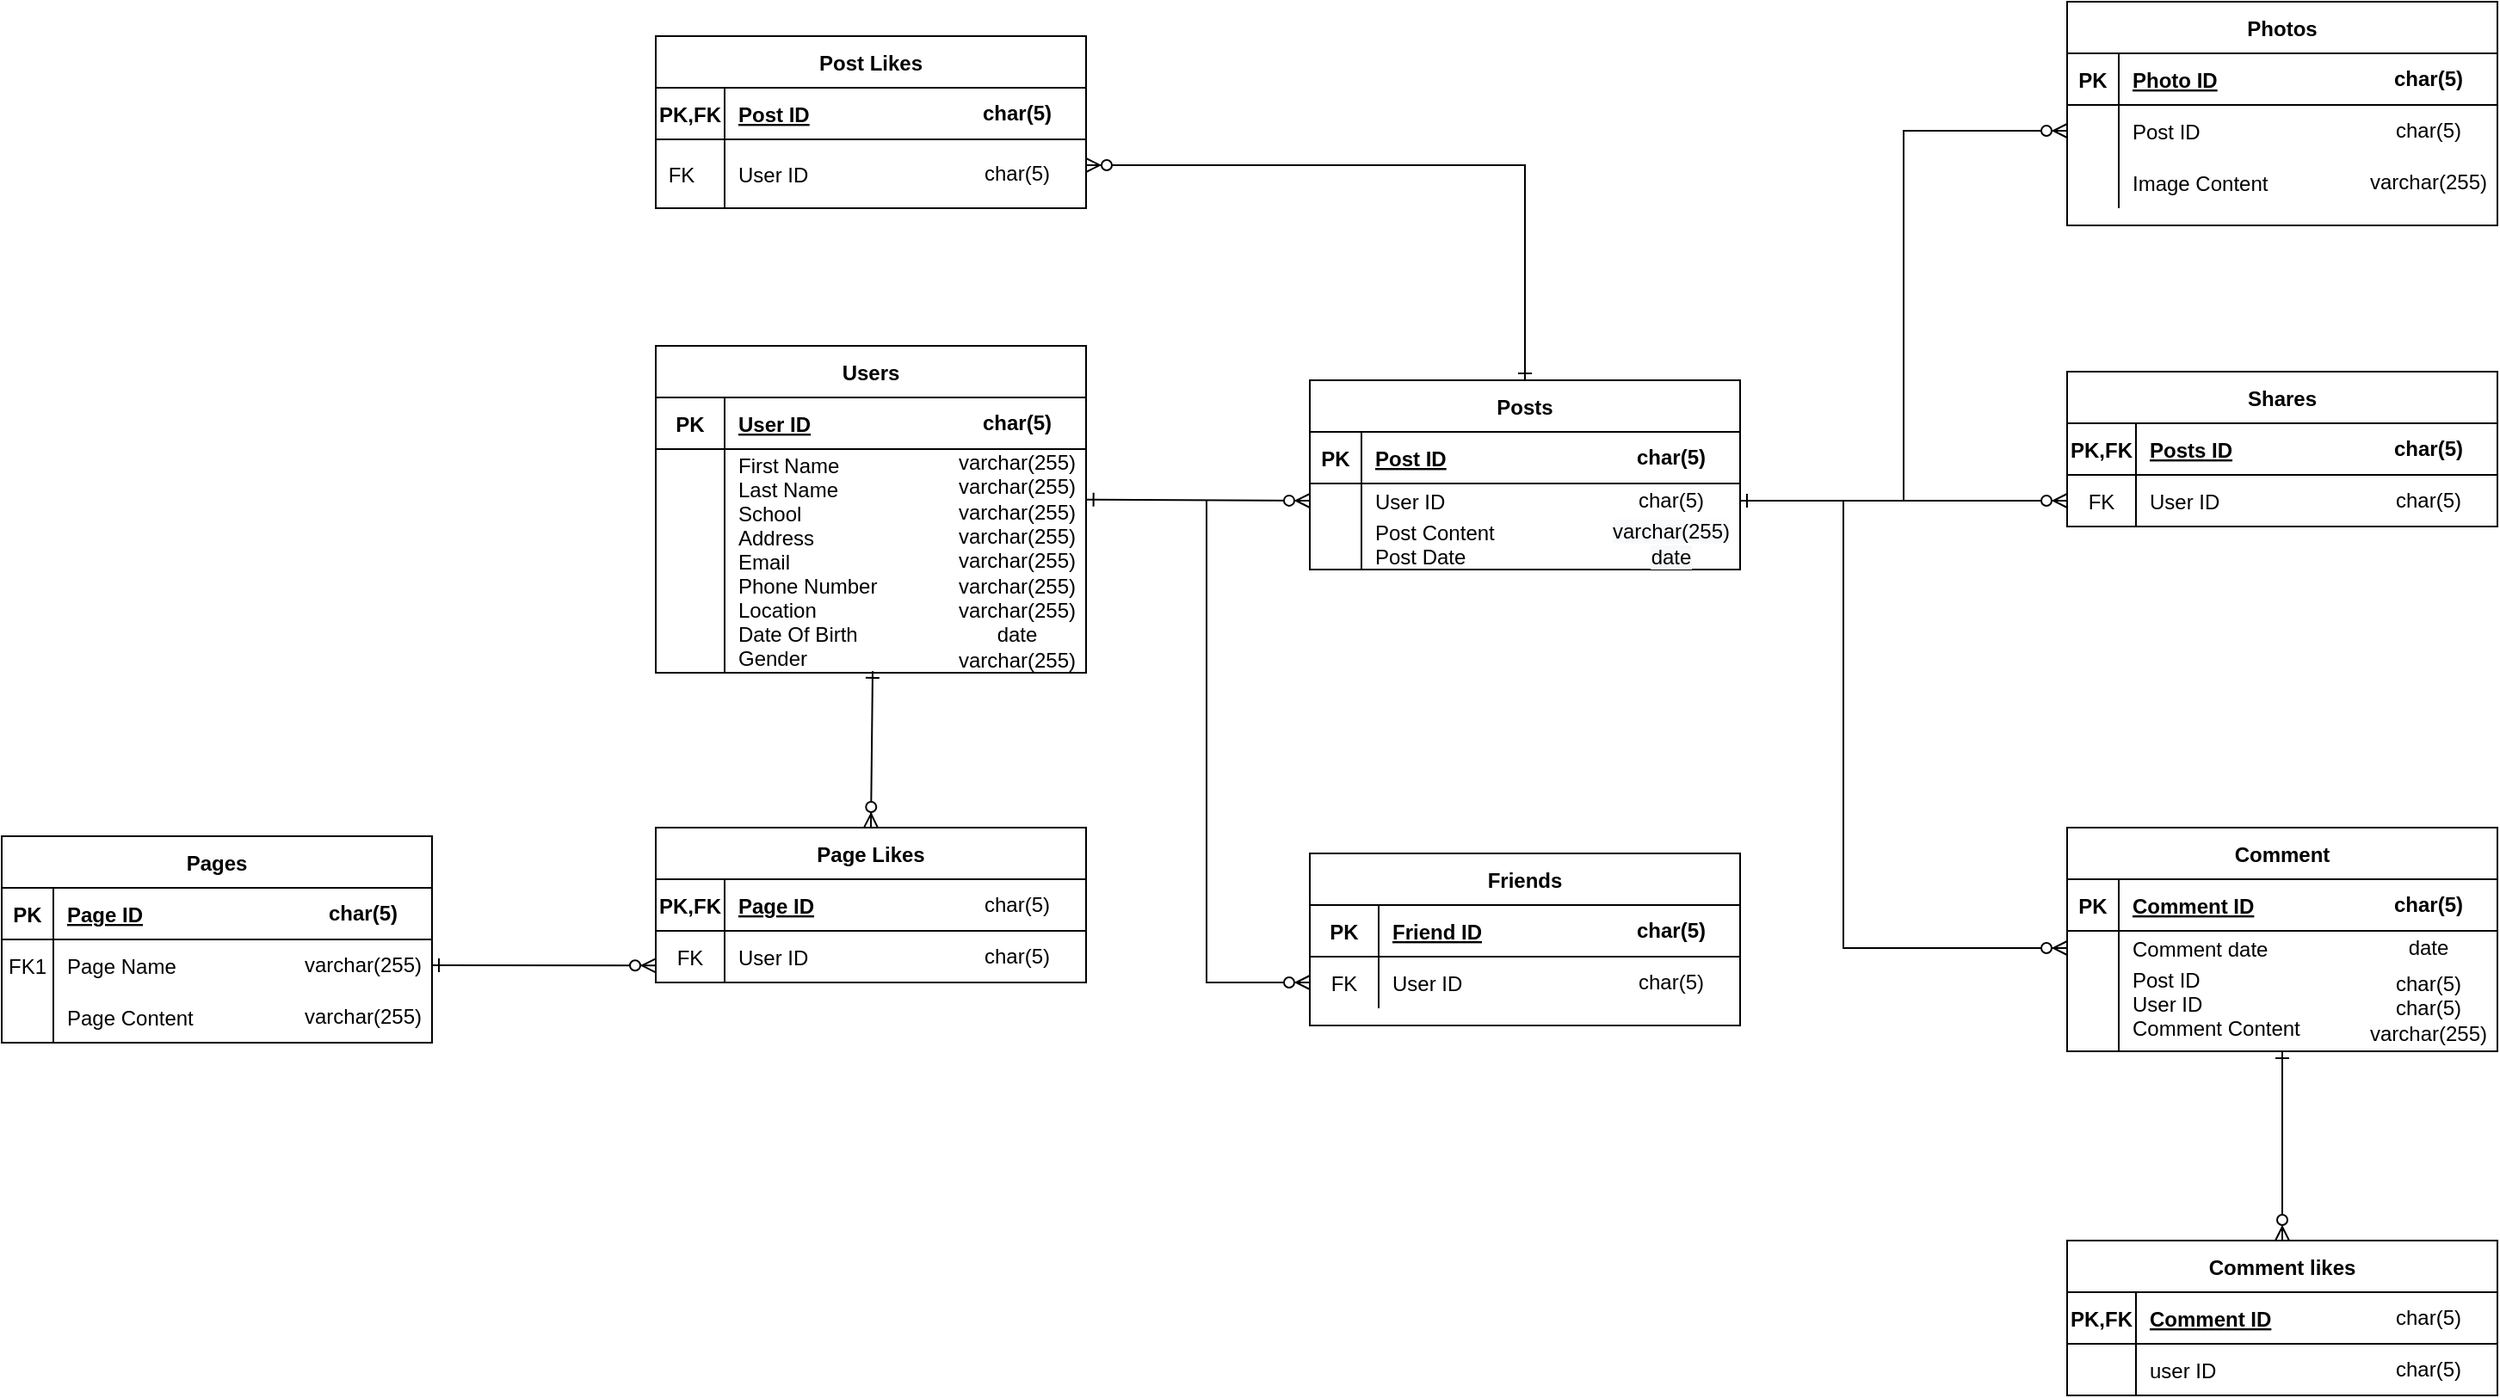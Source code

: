 <mxfile version="14.6.10" type="device"><diagram id="R2lEEEUBdFMjLlhIrx00" name="Page-1"><mxGraphModel dx="865" dy="443" grid="1" gridSize="10" guides="1" tooltips="1" connect="1" arrows="1" fold="1" page="1" pageScale="1" pageWidth="2339" pageHeight="3300" math="0" shadow="0" extFonts="Permanent Marker^https://fonts.googleapis.com/css?family=Permanent+Marker"><root><mxCell id="0"/><mxCell id="1" parent="0"/><mxCell id="C-vyLk0tnHw3VtMMgP7b-2" value="Posts" style="shape=table;startSize=30;container=1;collapsible=1;childLayout=tableLayout;fixedRows=1;rowLines=0;fontStyle=1;align=center;resizeLast=1;" parent="1" vertex="1"><mxGeometry x="850" y="510" width="250" height="110" as="geometry"/></mxCell><mxCell id="C-vyLk0tnHw3VtMMgP7b-3" value="" style="shape=partialRectangle;collapsible=0;dropTarget=0;pointerEvents=0;fillColor=none;points=[[0,0.5],[1,0.5]];portConstraint=eastwest;top=0;left=0;right=0;bottom=1;" parent="C-vyLk0tnHw3VtMMgP7b-2" vertex="1"><mxGeometry y="30" width="250" height="30" as="geometry"/></mxCell><mxCell id="C-vyLk0tnHw3VtMMgP7b-4" value="PK" style="shape=partialRectangle;overflow=hidden;connectable=0;fillColor=none;top=0;left=0;bottom=0;right=0;fontStyle=1;" parent="C-vyLk0tnHw3VtMMgP7b-3" vertex="1"><mxGeometry width="30" height="30" as="geometry"/></mxCell><mxCell id="C-vyLk0tnHw3VtMMgP7b-5" value="Post ID" style="shape=partialRectangle;overflow=hidden;connectable=0;fillColor=none;top=0;left=0;bottom=0;right=0;align=left;spacingLeft=6;fontStyle=5;" parent="C-vyLk0tnHw3VtMMgP7b-3" vertex="1"><mxGeometry x="30" width="220" height="30" as="geometry"/></mxCell><mxCell id="C-vyLk0tnHw3VtMMgP7b-6" value="" style="shape=partialRectangle;collapsible=0;dropTarget=0;pointerEvents=0;fillColor=none;points=[[0,0.5],[1,0.5]];portConstraint=eastwest;top=0;left=0;right=0;bottom=0;" parent="C-vyLk0tnHw3VtMMgP7b-2" vertex="1"><mxGeometry y="60" width="250" height="20" as="geometry"/></mxCell><mxCell id="C-vyLk0tnHw3VtMMgP7b-7" value="" style="shape=partialRectangle;overflow=hidden;connectable=0;fillColor=none;top=0;left=0;bottom=0;right=0;" parent="C-vyLk0tnHw3VtMMgP7b-6" vertex="1"><mxGeometry width="30" height="20" as="geometry"/></mxCell><mxCell id="C-vyLk0tnHw3VtMMgP7b-8" value="User ID" style="shape=partialRectangle;overflow=hidden;connectable=0;fillColor=none;top=0;left=0;bottom=0;right=0;align=left;spacingLeft=6;" parent="C-vyLk0tnHw3VtMMgP7b-6" vertex="1"><mxGeometry x="30" width="220" height="20" as="geometry"/></mxCell><mxCell id="C-vyLk0tnHw3VtMMgP7b-9" value="" style="shape=partialRectangle;collapsible=0;dropTarget=0;pointerEvents=0;fillColor=none;points=[[0,0.5],[1,0.5]];portConstraint=eastwest;top=0;left=0;right=0;bottom=0;" parent="C-vyLk0tnHw3VtMMgP7b-2" vertex="1"><mxGeometry y="80" width="250" height="30" as="geometry"/></mxCell><mxCell id="C-vyLk0tnHw3VtMMgP7b-10" value="" style="shape=partialRectangle;overflow=hidden;connectable=0;fillColor=none;top=0;left=0;bottom=0;right=0;" parent="C-vyLk0tnHw3VtMMgP7b-9" vertex="1"><mxGeometry width="30" height="30" as="geometry"/></mxCell><mxCell id="C-vyLk0tnHw3VtMMgP7b-11" value="Post Content&#10;Post Date" style="shape=partialRectangle;overflow=hidden;connectable=0;fillColor=none;top=0;left=0;bottom=0;right=0;align=left;spacingLeft=6;" parent="C-vyLk0tnHw3VtMMgP7b-9" vertex="1"><mxGeometry x="30" width="220" height="30" as="geometry"/></mxCell><mxCell id="C-vyLk0tnHw3VtMMgP7b-13" value="Friends" style="shape=table;startSize=30;container=1;collapsible=1;childLayout=tableLayout;fixedRows=1;rowLines=0;fontStyle=1;align=center;resizeLast=1;" parent="1" vertex="1"><mxGeometry x="850" y="785" width="250" height="100" as="geometry"/></mxCell><mxCell id="C-vyLk0tnHw3VtMMgP7b-14" value="" style="shape=partialRectangle;collapsible=0;dropTarget=0;pointerEvents=0;fillColor=none;points=[[0,0.5],[1,0.5]];portConstraint=eastwest;top=0;left=0;right=0;bottom=1;" parent="C-vyLk0tnHw3VtMMgP7b-13" vertex="1"><mxGeometry y="30" width="250" height="30" as="geometry"/></mxCell><mxCell id="C-vyLk0tnHw3VtMMgP7b-15" value="PK" style="shape=partialRectangle;overflow=hidden;connectable=0;fillColor=none;top=0;left=0;bottom=0;right=0;fontStyle=1;" parent="C-vyLk0tnHw3VtMMgP7b-14" vertex="1"><mxGeometry width="40" height="30" as="geometry"/></mxCell><mxCell id="C-vyLk0tnHw3VtMMgP7b-16" value="Friend ID" style="shape=partialRectangle;overflow=hidden;connectable=0;fillColor=none;top=0;left=0;bottom=0;right=0;align=left;spacingLeft=6;fontStyle=5;" parent="C-vyLk0tnHw3VtMMgP7b-14" vertex="1"><mxGeometry x="40" width="210" height="30" as="geometry"/></mxCell><mxCell id="C-vyLk0tnHw3VtMMgP7b-17" value="" style="shape=partialRectangle;collapsible=0;dropTarget=0;pointerEvents=0;fillColor=none;points=[[0,0.5],[1,0.5]];portConstraint=eastwest;top=0;left=0;right=0;bottom=0;" parent="C-vyLk0tnHw3VtMMgP7b-13" vertex="1"><mxGeometry y="60" width="250" height="30" as="geometry"/></mxCell><mxCell id="C-vyLk0tnHw3VtMMgP7b-18" value="FK" style="shape=partialRectangle;overflow=hidden;connectable=0;fillColor=none;top=0;left=0;bottom=0;right=0;" parent="C-vyLk0tnHw3VtMMgP7b-17" vertex="1"><mxGeometry width="40" height="30" as="geometry"/></mxCell><mxCell id="C-vyLk0tnHw3VtMMgP7b-19" value="User ID" style="shape=partialRectangle;overflow=hidden;connectable=0;fillColor=none;top=0;left=0;bottom=0;right=0;align=left;spacingLeft=6;" parent="C-vyLk0tnHw3VtMMgP7b-17" vertex="1"><mxGeometry x="40" width="210" height="30" as="geometry"/></mxCell><mxCell id="C-vyLk0tnHw3VtMMgP7b-23" value="Users" style="shape=table;startSize=30;container=1;collapsible=1;childLayout=tableLayout;fixedRows=1;rowLines=0;fontStyle=1;align=center;resizeLast=1;" parent="1" vertex="1"><mxGeometry x="470" y="490" width="250" height="190" as="geometry"/></mxCell><mxCell id="C-vyLk0tnHw3VtMMgP7b-24" value="" style="shape=partialRectangle;collapsible=0;dropTarget=0;pointerEvents=0;fillColor=none;points=[[0,0.5],[1,0.5]];portConstraint=eastwest;top=0;left=0;right=0;bottom=1;" parent="C-vyLk0tnHw3VtMMgP7b-23" vertex="1"><mxGeometry y="30" width="250" height="30" as="geometry"/></mxCell><mxCell id="C-vyLk0tnHw3VtMMgP7b-25" value="PK" style="shape=partialRectangle;overflow=hidden;connectable=0;fillColor=none;top=0;left=0;bottom=0;right=0;fontStyle=1;" parent="C-vyLk0tnHw3VtMMgP7b-24" vertex="1"><mxGeometry width="40" height="30" as="geometry"/></mxCell><mxCell id="C-vyLk0tnHw3VtMMgP7b-26" value="User ID" style="shape=partialRectangle;overflow=hidden;connectable=0;fillColor=none;top=0;left=0;bottom=0;right=0;align=left;spacingLeft=6;fontStyle=5;" parent="C-vyLk0tnHw3VtMMgP7b-24" vertex="1"><mxGeometry x="40" width="210" height="30" as="geometry"/></mxCell><mxCell id="C-vyLk0tnHw3VtMMgP7b-27" value="" style="shape=partialRectangle;collapsible=0;dropTarget=0;pointerEvents=0;fillColor=none;points=[[0,0.5],[1,0.5]];portConstraint=eastwest;top=0;left=0;right=0;bottom=0;" parent="C-vyLk0tnHw3VtMMgP7b-23" vertex="1"><mxGeometry y="60" width="250" height="130" as="geometry"/></mxCell><mxCell id="C-vyLk0tnHw3VtMMgP7b-28" value="" style="shape=partialRectangle;overflow=hidden;connectable=0;fillColor=none;top=0;left=0;bottom=0;right=0;" parent="C-vyLk0tnHw3VtMMgP7b-27" vertex="1"><mxGeometry width="40" height="130" as="geometry"/></mxCell><mxCell id="C-vyLk0tnHw3VtMMgP7b-29" value="First Name&#10;Last Name&#10;School&#10;Address&#10;Email&#10;Phone Number&#10;Location&#10;Date Of Birth&#10;Gender" style="shape=partialRectangle;overflow=hidden;connectable=0;fillColor=none;top=0;left=0;bottom=0;right=0;align=left;spacingLeft=6;" parent="C-vyLk0tnHw3VtMMgP7b-27" vertex="1"><mxGeometry x="40" width="210" height="130" as="geometry"/></mxCell><mxCell id="Vs4hmaq8yFeyLBpZwKo--1" value="Page Likes" style="shape=table;startSize=30;container=1;collapsible=1;childLayout=tableLayout;fixedRows=1;rowLines=0;fontStyle=1;align=center;resizeLast=1;" parent="1" vertex="1"><mxGeometry x="470" y="770" width="250" height="90" as="geometry"/></mxCell><mxCell id="Vs4hmaq8yFeyLBpZwKo--2" value="" style="shape=partialRectangle;collapsible=0;dropTarget=0;pointerEvents=0;fillColor=none;points=[[0,0.5],[1,0.5]];portConstraint=eastwest;top=0;left=0;right=0;bottom=1;" parent="Vs4hmaq8yFeyLBpZwKo--1" vertex="1"><mxGeometry y="30" width="250" height="30" as="geometry"/></mxCell><mxCell id="Vs4hmaq8yFeyLBpZwKo--3" value="PK,FK" style="shape=partialRectangle;overflow=hidden;connectable=0;fillColor=none;top=0;left=0;bottom=0;right=0;fontStyle=1;" parent="Vs4hmaq8yFeyLBpZwKo--2" vertex="1"><mxGeometry width="40" height="30" as="geometry"/></mxCell><mxCell id="Vs4hmaq8yFeyLBpZwKo--4" value="Page ID" style="shape=partialRectangle;overflow=hidden;connectable=0;fillColor=none;top=0;left=0;bottom=0;right=0;align=left;spacingLeft=6;fontStyle=5;" parent="Vs4hmaq8yFeyLBpZwKo--2" vertex="1"><mxGeometry x="40" width="210" height="30" as="geometry"/></mxCell><mxCell id="Vs4hmaq8yFeyLBpZwKo--5" value="" style="shape=partialRectangle;collapsible=0;dropTarget=0;pointerEvents=0;fillColor=none;points=[[0,0.5],[1,0.5]];portConstraint=eastwest;top=0;left=0;right=0;bottom=0;" parent="Vs4hmaq8yFeyLBpZwKo--1" vertex="1"><mxGeometry y="60" width="250" height="30" as="geometry"/></mxCell><mxCell id="Vs4hmaq8yFeyLBpZwKo--6" value="FK" style="shape=partialRectangle;overflow=hidden;connectable=0;fillColor=none;top=0;left=0;bottom=0;right=0;" parent="Vs4hmaq8yFeyLBpZwKo--5" vertex="1"><mxGeometry width="40" height="30" as="geometry"/></mxCell><mxCell id="Vs4hmaq8yFeyLBpZwKo--7" value="User ID" style="shape=partialRectangle;overflow=hidden;connectable=0;fillColor=none;top=0;left=0;bottom=0;right=0;align=left;spacingLeft=6;" parent="Vs4hmaq8yFeyLBpZwKo--5" vertex="1"><mxGeometry x="40" width="210" height="30" as="geometry"/></mxCell><mxCell id="Vs4hmaq8yFeyLBpZwKo--11" value="Pages" style="shape=table;startSize=30;container=1;collapsible=1;childLayout=tableLayout;fixedRows=1;rowLines=0;fontStyle=1;align=center;resizeLast=1;" parent="1" vertex="1"><mxGeometry x="90" y="775" width="250" height="120" as="geometry"/></mxCell><mxCell id="Vs4hmaq8yFeyLBpZwKo--12" value="" style="shape=partialRectangle;collapsible=0;dropTarget=0;pointerEvents=0;fillColor=none;points=[[0,0.5],[1,0.5]];portConstraint=eastwest;top=0;left=0;right=0;bottom=1;" parent="Vs4hmaq8yFeyLBpZwKo--11" vertex="1"><mxGeometry y="30" width="250" height="30" as="geometry"/></mxCell><mxCell id="Vs4hmaq8yFeyLBpZwKo--13" value="PK" style="shape=partialRectangle;overflow=hidden;connectable=0;fillColor=none;top=0;left=0;bottom=0;right=0;fontStyle=1;" parent="Vs4hmaq8yFeyLBpZwKo--12" vertex="1"><mxGeometry width="30" height="30" as="geometry"/></mxCell><mxCell id="Vs4hmaq8yFeyLBpZwKo--14" value="Page ID" style="shape=partialRectangle;overflow=hidden;connectable=0;fillColor=none;top=0;left=0;bottom=0;right=0;align=left;spacingLeft=6;fontStyle=5;" parent="Vs4hmaq8yFeyLBpZwKo--12" vertex="1"><mxGeometry x="30" width="220" height="30" as="geometry"/></mxCell><mxCell id="Vs4hmaq8yFeyLBpZwKo--15" value="" style="shape=partialRectangle;collapsible=0;dropTarget=0;pointerEvents=0;fillColor=none;points=[[0,0.5],[1,0.5]];portConstraint=eastwest;top=0;left=0;right=0;bottom=0;" parent="Vs4hmaq8yFeyLBpZwKo--11" vertex="1"><mxGeometry y="60" width="250" height="30" as="geometry"/></mxCell><mxCell id="Vs4hmaq8yFeyLBpZwKo--16" value="FK1" style="shape=partialRectangle;overflow=hidden;connectable=0;fillColor=none;top=0;left=0;bottom=0;right=0;" parent="Vs4hmaq8yFeyLBpZwKo--15" vertex="1"><mxGeometry width="30" height="30" as="geometry"/></mxCell><mxCell id="Vs4hmaq8yFeyLBpZwKo--17" value="Page Name" style="shape=partialRectangle;overflow=hidden;connectable=0;fillColor=none;top=0;left=0;bottom=0;right=0;align=left;spacingLeft=6;" parent="Vs4hmaq8yFeyLBpZwKo--15" vertex="1"><mxGeometry x="30" width="220" height="30" as="geometry"/></mxCell><mxCell id="Vs4hmaq8yFeyLBpZwKo--18" value="" style="shape=partialRectangle;collapsible=0;dropTarget=0;pointerEvents=0;fillColor=none;points=[[0,0.5],[1,0.5]];portConstraint=eastwest;top=0;left=0;right=0;bottom=0;" parent="Vs4hmaq8yFeyLBpZwKo--11" vertex="1"><mxGeometry y="90" width="250" height="30" as="geometry"/></mxCell><mxCell id="Vs4hmaq8yFeyLBpZwKo--19" value="" style="shape=partialRectangle;overflow=hidden;connectable=0;fillColor=none;top=0;left=0;bottom=0;right=0;" parent="Vs4hmaq8yFeyLBpZwKo--18" vertex="1"><mxGeometry width="30" height="30" as="geometry"/></mxCell><mxCell id="Vs4hmaq8yFeyLBpZwKo--20" value="Page Content" style="shape=partialRectangle;overflow=hidden;connectable=0;fillColor=none;top=0;left=0;bottom=0;right=0;align=left;spacingLeft=6;" parent="Vs4hmaq8yFeyLBpZwKo--18" vertex="1"><mxGeometry x="30" width="220" height="30" as="geometry"/></mxCell><mxCell id="Vs4hmaq8yFeyLBpZwKo--21" value="Comment likes" style="shape=table;startSize=30;container=1;collapsible=1;childLayout=tableLayout;fixedRows=1;rowLines=0;fontStyle=1;align=center;resizeLast=1;" parent="1" vertex="1"><mxGeometry x="1290" y="1010" width="250" height="90" as="geometry"/></mxCell><mxCell id="Vs4hmaq8yFeyLBpZwKo--22" value="" style="shape=partialRectangle;collapsible=0;dropTarget=0;pointerEvents=0;fillColor=none;points=[[0,0.5],[1,0.5]];portConstraint=eastwest;top=0;left=0;right=0;bottom=1;" parent="Vs4hmaq8yFeyLBpZwKo--21" vertex="1"><mxGeometry y="30" width="250" height="30" as="geometry"/></mxCell><mxCell id="Vs4hmaq8yFeyLBpZwKo--23" value="PK,FK" style="shape=partialRectangle;overflow=hidden;connectable=0;fillColor=none;top=0;left=0;bottom=0;right=0;fontStyle=1;" parent="Vs4hmaq8yFeyLBpZwKo--22" vertex="1"><mxGeometry width="40" height="30" as="geometry"/></mxCell><mxCell id="Vs4hmaq8yFeyLBpZwKo--24" value="Comment ID" style="shape=partialRectangle;overflow=hidden;connectable=0;fillColor=none;top=0;left=0;bottom=0;right=0;align=left;spacingLeft=6;fontStyle=5;" parent="Vs4hmaq8yFeyLBpZwKo--22" vertex="1"><mxGeometry x="40" width="210" height="30" as="geometry"/></mxCell><mxCell id="Vs4hmaq8yFeyLBpZwKo--28" value="" style="shape=partialRectangle;collapsible=0;dropTarget=0;pointerEvents=0;fillColor=none;points=[[0,0.5],[1,0.5]];portConstraint=eastwest;top=0;left=0;right=0;bottom=0;" parent="Vs4hmaq8yFeyLBpZwKo--21" vertex="1"><mxGeometry y="60" width="250" height="30" as="geometry"/></mxCell><mxCell id="Vs4hmaq8yFeyLBpZwKo--29" value="" style="shape=partialRectangle;overflow=hidden;connectable=0;fillColor=none;top=0;left=0;bottom=0;right=0;" parent="Vs4hmaq8yFeyLBpZwKo--28" vertex="1"><mxGeometry width="40" height="30" as="geometry"/></mxCell><mxCell id="Vs4hmaq8yFeyLBpZwKo--30" value="user ID" style="shape=partialRectangle;overflow=hidden;connectable=0;fillColor=none;top=0;left=0;bottom=0;right=0;align=left;spacingLeft=6;" parent="Vs4hmaq8yFeyLBpZwKo--28" vertex="1"><mxGeometry x="40" width="210" height="30" as="geometry"/></mxCell><mxCell id="Vs4hmaq8yFeyLBpZwKo--31" value="Comment" style="shape=table;startSize=30;container=1;collapsible=1;childLayout=tableLayout;fixedRows=1;rowLines=0;fontStyle=1;align=center;resizeLast=1;" parent="1" vertex="1"><mxGeometry x="1290" y="770" width="250" height="130" as="geometry"/></mxCell><mxCell id="Vs4hmaq8yFeyLBpZwKo--32" value="" style="shape=partialRectangle;collapsible=0;dropTarget=0;pointerEvents=0;fillColor=none;points=[[0,0.5],[1,0.5]];portConstraint=eastwest;top=0;left=0;right=0;bottom=1;" parent="Vs4hmaq8yFeyLBpZwKo--31" vertex="1"><mxGeometry y="30" width="250" height="30" as="geometry"/></mxCell><mxCell id="Vs4hmaq8yFeyLBpZwKo--33" value="PK" style="shape=partialRectangle;overflow=hidden;connectable=0;fillColor=none;top=0;left=0;bottom=0;right=0;fontStyle=1;" parent="Vs4hmaq8yFeyLBpZwKo--32" vertex="1"><mxGeometry width="30" height="30" as="geometry"/></mxCell><mxCell id="Vs4hmaq8yFeyLBpZwKo--34" value="Comment ID" style="shape=partialRectangle;overflow=hidden;connectable=0;fillColor=none;top=0;left=0;bottom=0;right=0;align=left;spacingLeft=6;fontStyle=5;" parent="Vs4hmaq8yFeyLBpZwKo--32" vertex="1"><mxGeometry x="30" width="220" height="30" as="geometry"/></mxCell><mxCell id="Vs4hmaq8yFeyLBpZwKo--35" value="" style="shape=partialRectangle;collapsible=0;dropTarget=0;pointerEvents=0;fillColor=none;points=[[0,0.5],[1,0.5]];portConstraint=eastwest;top=0;left=0;right=0;bottom=0;" parent="Vs4hmaq8yFeyLBpZwKo--31" vertex="1"><mxGeometry y="60" width="250" height="20" as="geometry"/></mxCell><mxCell id="Vs4hmaq8yFeyLBpZwKo--36" value="" style="shape=partialRectangle;overflow=hidden;connectable=0;fillColor=none;top=0;left=0;bottom=0;right=0;" parent="Vs4hmaq8yFeyLBpZwKo--35" vertex="1"><mxGeometry width="30" height="20" as="geometry"/></mxCell><mxCell id="Vs4hmaq8yFeyLBpZwKo--37" value="Comment date" style="shape=partialRectangle;overflow=hidden;connectable=0;fillColor=none;top=0;left=0;bottom=0;right=0;align=left;spacingLeft=6;" parent="Vs4hmaq8yFeyLBpZwKo--35" vertex="1"><mxGeometry x="30" width="220" height="20" as="geometry"/></mxCell><mxCell id="Vs4hmaq8yFeyLBpZwKo--38" value="" style="shape=partialRectangle;collapsible=0;dropTarget=0;pointerEvents=0;fillColor=none;points=[[0,0.5],[1,0.5]];portConstraint=eastwest;top=0;left=0;right=0;bottom=0;" parent="Vs4hmaq8yFeyLBpZwKo--31" vertex="1"><mxGeometry y="80" width="250" height="50" as="geometry"/></mxCell><mxCell id="Vs4hmaq8yFeyLBpZwKo--39" value="" style="shape=partialRectangle;overflow=hidden;connectable=0;fillColor=none;top=0;left=0;bottom=0;right=0;" parent="Vs4hmaq8yFeyLBpZwKo--38" vertex="1"><mxGeometry width="30" height="50" as="geometry"/></mxCell><mxCell id="Vs4hmaq8yFeyLBpZwKo--40" value="Post ID&#10;User ID&#10;Comment Content&#10;" style="shape=partialRectangle;overflow=hidden;connectable=0;fillColor=none;top=0;left=0;bottom=0;right=0;align=left;spacingLeft=6;" parent="Vs4hmaq8yFeyLBpZwKo--38" vertex="1"><mxGeometry x="30" width="220" height="50" as="geometry"/></mxCell><mxCell id="Vs4hmaq8yFeyLBpZwKo--41" value="Shares" style="shape=table;startSize=30;container=1;collapsible=1;childLayout=tableLayout;fixedRows=1;rowLines=0;fontStyle=1;align=center;resizeLast=1;" parent="1" vertex="1"><mxGeometry x="1290" y="505" width="250" height="90" as="geometry"/></mxCell><mxCell id="Vs4hmaq8yFeyLBpZwKo--42" value="" style="shape=partialRectangle;collapsible=0;dropTarget=0;pointerEvents=0;fillColor=none;points=[[0,0.5],[1,0.5]];portConstraint=eastwest;top=0;left=0;right=0;bottom=1;" parent="Vs4hmaq8yFeyLBpZwKo--41" vertex="1"><mxGeometry y="30" width="250" height="30" as="geometry"/></mxCell><mxCell id="Vs4hmaq8yFeyLBpZwKo--43" value="" style="shape=partialRectangle;overflow=hidden;connectable=0;fillColor=none;top=0;left=0;bottom=0;right=0;fontStyle=1;" parent="Vs4hmaq8yFeyLBpZwKo--42" vertex="1"><mxGeometry width="40" height="30" as="geometry"/></mxCell><mxCell id="Vs4hmaq8yFeyLBpZwKo--44" value="Posts ID" style="shape=partialRectangle;overflow=hidden;connectable=0;fillColor=none;top=0;left=0;bottom=0;right=0;align=left;spacingLeft=6;fontStyle=5;" parent="Vs4hmaq8yFeyLBpZwKo--42" vertex="1"><mxGeometry x="40" width="210" height="30" as="geometry"/></mxCell><mxCell id="Vs4hmaq8yFeyLBpZwKo--45" value="" style="shape=partialRectangle;collapsible=0;dropTarget=0;pointerEvents=0;fillColor=none;points=[[0,0.5],[1,0.5]];portConstraint=eastwest;top=0;left=0;right=0;bottom=0;" parent="Vs4hmaq8yFeyLBpZwKo--41" vertex="1"><mxGeometry y="60" width="250" height="30" as="geometry"/></mxCell><mxCell id="Vs4hmaq8yFeyLBpZwKo--46" value="FK" style="shape=partialRectangle;overflow=hidden;connectable=0;fillColor=none;top=0;left=0;bottom=0;right=0;" parent="Vs4hmaq8yFeyLBpZwKo--45" vertex="1"><mxGeometry width="40" height="30" as="geometry"/></mxCell><mxCell id="Vs4hmaq8yFeyLBpZwKo--47" value="User ID" style="shape=partialRectangle;overflow=hidden;connectable=0;fillColor=none;top=0;left=0;bottom=0;right=0;align=left;spacingLeft=6;" parent="Vs4hmaq8yFeyLBpZwKo--45" vertex="1"><mxGeometry x="40" width="210" height="30" as="geometry"/></mxCell><mxCell id="Vs4hmaq8yFeyLBpZwKo--51" value="Photos" style="shape=table;startSize=30;container=1;collapsible=1;childLayout=tableLayout;fixedRows=1;rowLines=0;fontStyle=1;align=center;resizeLast=1;" parent="1" vertex="1"><mxGeometry x="1290" y="290" width="250" height="130" as="geometry"/></mxCell><mxCell id="Vs4hmaq8yFeyLBpZwKo--52" value="" style="shape=partialRectangle;collapsible=0;dropTarget=0;pointerEvents=0;fillColor=none;points=[[0,0.5],[1,0.5]];portConstraint=eastwest;top=0;left=0;right=0;bottom=1;" parent="Vs4hmaq8yFeyLBpZwKo--51" vertex="1"><mxGeometry y="30" width="250" height="30" as="geometry"/></mxCell><mxCell id="Vs4hmaq8yFeyLBpZwKo--53" value="PK" style="shape=partialRectangle;overflow=hidden;connectable=0;fillColor=none;top=0;left=0;bottom=0;right=0;fontStyle=1;" parent="Vs4hmaq8yFeyLBpZwKo--52" vertex="1"><mxGeometry width="30" height="30" as="geometry"/></mxCell><mxCell id="Vs4hmaq8yFeyLBpZwKo--54" value="Photo ID" style="shape=partialRectangle;overflow=hidden;connectable=0;fillColor=none;top=0;left=0;bottom=0;right=0;align=left;spacingLeft=6;fontStyle=5;" parent="Vs4hmaq8yFeyLBpZwKo--52" vertex="1"><mxGeometry x="30" width="220" height="30" as="geometry"/></mxCell><mxCell id="Vs4hmaq8yFeyLBpZwKo--55" value="" style="shape=partialRectangle;collapsible=0;dropTarget=0;pointerEvents=0;fillColor=none;points=[[0,0.5],[1,0.5]];portConstraint=eastwest;top=0;left=0;right=0;bottom=0;" parent="Vs4hmaq8yFeyLBpZwKo--51" vertex="1"><mxGeometry y="60" width="250" height="30" as="geometry"/></mxCell><mxCell id="Vs4hmaq8yFeyLBpZwKo--56" value="" style="shape=partialRectangle;overflow=hidden;connectable=0;fillColor=none;top=0;left=0;bottom=0;right=0;" parent="Vs4hmaq8yFeyLBpZwKo--55" vertex="1"><mxGeometry width="30" height="30" as="geometry"/></mxCell><mxCell id="Vs4hmaq8yFeyLBpZwKo--57" value="Post ID" style="shape=partialRectangle;overflow=hidden;connectable=0;fillColor=none;top=0;left=0;bottom=0;right=0;align=left;spacingLeft=6;" parent="Vs4hmaq8yFeyLBpZwKo--55" vertex="1"><mxGeometry x="30" width="220" height="30" as="geometry"/></mxCell><mxCell id="Vs4hmaq8yFeyLBpZwKo--58" value="" style="shape=partialRectangle;collapsible=0;dropTarget=0;pointerEvents=0;fillColor=none;points=[[0,0.5],[1,0.5]];portConstraint=eastwest;top=0;left=0;right=0;bottom=0;" parent="Vs4hmaq8yFeyLBpZwKo--51" vertex="1"><mxGeometry y="90" width="250" height="30" as="geometry"/></mxCell><mxCell id="Vs4hmaq8yFeyLBpZwKo--59" value="" style="shape=partialRectangle;overflow=hidden;connectable=0;fillColor=none;top=0;left=0;bottom=0;right=0;" parent="Vs4hmaq8yFeyLBpZwKo--58" vertex="1"><mxGeometry width="30" height="30" as="geometry"/></mxCell><mxCell id="Vs4hmaq8yFeyLBpZwKo--60" value="Image Content" style="shape=partialRectangle;overflow=hidden;connectable=0;fillColor=none;top=0;left=0;bottom=0;right=0;align=left;spacingLeft=6;" parent="Vs4hmaq8yFeyLBpZwKo--58" vertex="1"><mxGeometry x="30" width="220" height="30" as="geometry"/></mxCell><mxCell id="Vs4hmaq8yFeyLBpZwKo--61" value="Post Likes" style="shape=table;startSize=30;container=1;collapsible=1;childLayout=tableLayout;fixedRows=1;rowLines=0;fontStyle=1;align=center;resizeLast=1;" parent="1" vertex="1"><mxGeometry x="470" y="310" width="250" height="100" as="geometry"/></mxCell><mxCell id="Vs4hmaq8yFeyLBpZwKo--62" value="" style="shape=partialRectangle;collapsible=0;dropTarget=0;pointerEvents=0;fillColor=none;points=[[0,0.5],[1,0.5]];portConstraint=eastwest;top=0;left=0;right=0;bottom=1;" parent="Vs4hmaq8yFeyLBpZwKo--61" vertex="1"><mxGeometry y="30" width="250" height="30" as="geometry"/></mxCell><mxCell id="Vs4hmaq8yFeyLBpZwKo--63" value="" style="shape=partialRectangle;overflow=hidden;connectable=0;fillColor=none;top=0;left=0;bottom=0;right=0;fontStyle=1;" parent="Vs4hmaq8yFeyLBpZwKo--62" vertex="1"><mxGeometry width="40" height="30" as="geometry"/></mxCell><mxCell id="Vs4hmaq8yFeyLBpZwKo--64" value="Post ID" style="shape=partialRectangle;overflow=hidden;connectable=0;fillColor=none;top=0;left=0;bottom=0;right=0;align=left;spacingLeft=6;fontStyle=5;" parent="Vs4hmaq8yFeyLBpZwKo--62" vertex="1"><mxGeometry x="40" width="210" height="30" as="geometry"/></mxCell><mxCell id="Vs4hmaq8yFeyLBpZwKo--68" value="" style="shape=partialRectangle;collapsible=0;dropTarget=0;pointerEvents=0;fillColor=none;points=[[0,0.5],[1,0.5]];portConstraint=eastwest;top=0;left=0;right=0;bottom=0;" parent="Vs4hmaq8yFeyLBpZwKo--61" vertex="1"><mxGeometry y="60" width="250" height="40" as="geometry"/></mxCell><mxCell id="Vs4hmaq8yFeyLBpZwKo--69" value="" style="shape=partialRectangle;overflow=hidden;connectable=0;fillColor=none;top=0;left=0;bottom=0;right=0;" parent="Vs4hmaq8yFeyLBpZwKo--68" vertex="1"><mxGeometry width="40" height="40" as="geometry"/></mxCell><mxCell id="Vs4hmaq8yFeyLBpZwKo--70" value="User ID" style="shape=partialRectangle;overflow=hidden;connectable=0;fillColor=none;top=0;left=0;bottom=0;right=0;align=left;spacingLeft=6;" parent="Vs4hmaq8yFeyLBpZwKo--68" vertex="1"><mxGeometry x="40" width="210" height="40" as="geometry"/></mxCell><mxCell id="Vs4hmaq8yFeyLBpZwKo--71" value="&lt;b&gt;char(5)&lt;/b&gt;" style="text;html=1;strokeColor=none;fillColor=none;align=center;verticalAlign=middle;whiteSpace=wrap;rounded=0;" parent="1" vertex="1"><mxGeometry x="640" y="520" width="80" height="30" as="geometry"/></mxCell><mxCell id="Vs4hmaq8yFeyLBpZwKo--72" value="varchar(255)&lt;br&gt;varchar(255)&lt;br&gt;varchar(255)&lt;br&gt;varchar(255)&lt;br&gt;varchar(255)&lt;br&gt;varchar(255)&lt;br&gt;varchar(255)&lt;br&gt;date&lt;br&gt;varchar(255)" style="text;html=1;strokeColor=none;fillColor=none;align=center;verticalAlign=middle;whiteSpace=wrap;rounded=0;" parent="1" vertex="1"><mxGeometry x="640" y="550" width="80" height="130" as="geometry"/></mxCell><mxCell id="Vs4hmaq8yFeyLBpZwKo--73" value="PK,FK" style="shape=partialRectangle;overflow=hidden;connectable=0;fillColor=none;top=0;left=0;bottom=0;right=0;fontStyle=1" parent="1" vertex="1"><mxGeometry x="1290" y="535" width="40" height="30" as="geometry"/></mxCell><mxCell id="Vs4hmaq8yFeyLBpZwKo--74" value="PK,FK" style="shape=partialRectangle;overflow=hidden;connectable=0;fillColor=none;top=0;left=0;bottom=0;right=0;fontStyle=1" parent="1" vertex="1"><mxGeometry x="470" y="340" width="40" height="30" as="geometry"/></mxCell><mxCell id="Vs4hmaq8yFeyLBpZwKo--75" value="FK" style="shape=partialRectangle;overflow=hidden;connectable=0;fillColor=none;top=0;left=0;bottom=0;right=0;" parent="1" vertex="1"><mxGeometry x="470" y="375" width="30" height="30" as="geometry"/></mxCell><mxCell id="Vs4hmaq8yFeyLBpZwKo--76" value="" style="fontSize=12;html=1;endArrow=ERzeroToMany;startArrow=ERone;startFill=0;rounded=0;entryX=0;entryY=0.5;entryDx=0;entryDy=0;exitX=1.004;exitY=0.226;exitDx=0;exitDy=0;exitPerimeter=0;" parent="1" source="Vs4hmaq8yFeyLBpZwKo--72" target="C-vyLk0tnHw3VtMMgP7b-6" edge="1"><mxGeometry width="100" height="100" relative="1" as="geometry"><mxPoint x="740" y="590" as="sourcePoint"/><mxPoint x="810" y="590" as="targetPoint"/></mxGeometry></mxCell><mxCell id="Vs4hmaq8yFeyLBpZwKo--77" value="" style="fontSize=12;html=1;endArrow=ERzeroToMany;startArrow=none;startFill=0;rounded=0;entryX=0;entryY=0.5;entryDx=0;entryDy=0;edgeStyle=orthogonalEdgeStyle;" parent="1" target="C-vyLk0tnHw3VtMMgP7b-17" edge="1"><mxGeometry width="100" height="100" relative="1" as="geometry"><mxPoint x="790" y="580" as="sourcePoint"/><mxPoint x="860.0" y="670.62" as="targetPoint"/><Array as="points"><mxPoint x="790" y="580"/><mxPoint x="790" y="860"/></Array></mxGeometry></mxCell><mxCell id="Vs4hmaq8yFeyLBpZwKo--78" value="" style="fontSize=12;html=1;endArrow=ERzeroToMany;startArrow=ERone;startFill=0;rounded=0;exitX=0.504;exitY=0.992;exitDx=0;exitDy=0;exitPerimeter=0;" parent="1" source="C-vyLk0tnHw3VtMMgP7b-27" edge="1"><mxGeometry width="100" height="100" relative="1" as="geometry"><mxPoint x="700.0" y="740.0" as="sourcePoint"/><mxPoint x="595" y="770" as="targetPoint"/></mxGeometry></mxCell><mxCell id="Vs4hmaq8yFeyLBpZwKo--79" value="" style="fontSize=12;html=1;endArrow=ERzeroToMany;startArrow=ERone;startFill=0;rounded=0;exitX=1;exitY=0.5;exitDx=0;exitDy=0;entryX=0;entryY=0.672;entryDx=0;entryDy=0;entryPerimeter=0;" parent="1" source="Vs4hmaq8yFeyLBpZwKo--15" target="Vs4hmaq8yFeyLBpZwKo--5" edge="1"><mxGeometry width="100" height="100" relative="1" as="geometry"><mxPoint x="411.0" y="740.0" as="sourcePoint"/><mxPoint x="410.0" y="831.04" as="targetPoint"/></mxGeometry></mxCell><mxCell id="Vs4hmaq8yFeyLBpZwKo--80" value="" style="fontSize=12;html=1;endArrow=ERzeroToMany;startArrow=ERone;startFill=0;rounded=0;entryX=1;entryY=0.5;entryDx=0;entryDy=0;exitX=0.5;exitY=0;exitDx=0;exitDy=0;edgeStyle=orthogonalEdgeStyle;" parent="1" source="C-vyLk0tnHw3VtMMgP7b-2" edge="1"><mxGeometry width="100" height="100" relative="1" as="geometry"><mxPoint x="810.0" y="418.82" as="sourcePoint"/><mxPoint x="720" y="385" as="targetPoint"/><Array as="points"><mxPoint x="975" y="385"/></Array></mxGeometry></mxCell><mxCell id="Vs4hmaq8yFeyLBpZwKo--81" value="" style="fontSize=12;html=1;endArrow=ERzeroToMany;startArrow=ERone;startFill=0;rounded=0;entryX=0;entryY=0.5;entryDx=0;entryDy=0;exitX=1;exitY=0.5;exitDx=0;exitDy=0;edgeStyle=orthogonalEdgeStyle;" parent="1" source="C-vyLk0tnHw3VtMMgP7b-6" target="Vs4hmaq8yFeyLBpZwKo--55" edge="1"><mxGeometry width="100" height="100" relative="1" as="geometry"><mxPoint x="1400" y="755" as="sourcePoint"/><mxPoint x="1145" y="620" as="targetPoint"/></mxGeometry></mxCell><mxCell id="Vs4hmaq8yFeyLBpZwKo--82" value="" style="fontSize=12;html=1;endArrow=ERzeroToMany;startArrow=none;startFill=0;rounded=0;entryX=0;entryY=0.5;entryDx=0;entryDy=0;" parent="1" target="Vs4hmaq8yFeyLBpZwKo--45" edge="1"><mxGeometry width="100" height="100" relative="1" as="geometry"><mxPoint x="1190" y="580" as="sourcePoint"/><mxPoint x="1270" y="580" as="targetPoint"/></mxGeometry></mxCell><mxCell id="Vs4hmaq8yFeyLBpZwKo--83" value="" style="fontSize=12;html=1;endArrow=ERzeroToMany;startArrow=none;startFill=0;rounded=0;entryX=0;entryY=0.5;entryDx=0;entryDy=0;edgeStyle=orthogonalEdgeStyle;" parent="1" target="Vs4hmaq8yFeyLBpZwKo--35" edge="1"><mxGeometry width="100" height="100" relative="1" as="geometry"><mxPoint x="1200" y="580" as="sourcePoint"/><mxPoint x="1250" y="850" as="targetPoint"/><Array as="points"><mxPoint x="1160" y="580"/><mxPoint x="1160" y="840"/></Array></mxGeometry></mxCell><mxCell id="Vs4hmaq8yFeyLBpZwKo--84" value="" style="fontSize=12;html=1;endArrow=ERzeroToMany;startArrow=ERone;startFill=0;rounded=0;entryX=0.5;entryY=0;entryDx=0;entryDy=0;" parent="1" target="Vs4hmaq8yFeyLBpZwKo--21" edge="1"><mxGeometry width="100" height="100" relative="1" as="geometry"><mxPoint x="1415" y="900" as="sourcePoint"/><mxPoint x="1760" y="770" as="targetPoint"/></mxGeometry></mxCell><mxCell id="Vs4hmaq8yFeyLBpZwKo--85" value="char(5)" style="text;html=1;strokeColor=none;fillColor=none;align=center;verticalAlign=middle;whiteSpace=wrap;rounded=0;" parent="1" vertex="1"><mxGeometry x="640" y="830" width="80" height="30" as="geometry"/></mxCell><mxCell id="Vs4hmaq8yFeyLBpZwKo--86" value="char(5)" style="text;html=1;strokeColor=none;fillColor=none;align=center;verticalAlign=middle;whiteSpace=wrap;rounded=0;" parent="1" vertex="1"><mxGeometry x="640" y="805" width="80" height="20" as="geometry"/></mxCell><mxCell id="Vs4hmaq8yFeyLBpZwKo--87" value="char(5)" style="text;html=1;strokeColor=none;fillColor=none;align=center;verticalAlign=middle;whiteSpace=wrap;rounded=0;" parent="1" vertex="1"><mxGeometry x="1020" y="840" width="80" height="40" as="geometry"/></mxCell><mxCell id="Vs4hmaq8yFeyLBpZwKo--88" value="&lt;b&gt;char(5)&lt;/b&gt;" style="text;html=1;strokeColor=none;fillColor=none;align=center;verticalAlign=middle;whiteSpace=wrap;rounded=0;" parent="1" vertex="1"><mxGeometry x="1020" y="810" width="80" height="40" as="geometry"/></mxCell><mxCell id="Vs4hmaq8yFeyLBpZwKo--89" value="char(5)" style="text;html=1;strokeColor=none;fillColor=none;align=center;verticalAlign=middle;whiteSpace=wrap;rounded=0;" parent="1" vertex="1"><mxGeometry x="1020" y="570" width="80" height="20" as="geometry"/></mxCell><mxCell id="Vs4hmaq8yFeyLBpZwKo--90" value="&#10;&#10;&lt;span style=&quot;color: rgb(0, 0, 0); font-family: helvetica; font-size: 12px; font-style: normal; font-weight: 400; letter-spacing: normal; text-align: center; text-indent: 0px; text-transform: none; word-spacing: 0px; background-color: rgb(248, 249, 250); display: inline; float: none;&quot;&gt;varchar(255)&lt;/span&gt;&lt;br style=&quot;color: rgb(0, 0, 0); font-family: helvetica; font-size: 12px; font-style: normal; font-weight: 400; letter-spacing: normal; text-align: center; text-indent: 0px; text-transform: none; word-spacing: 0px; background-color: rgb(248, 249, 250);&quot;&gt;&lt;span style=&quot;color: rgb(0, 0, 0); font-family: helvetica; font-size: 12px; font-style: normal; font-weight: 400; letter-spacing: normal; text-align: center; text-indent: 0px; text-transform: none; word-spacing: 0px; background-color: rgb(248, 249, 250); display: inline; float: none;&quot;&gt;date&lt;/span&gt;&#10;&#10;" style="text;html=1;strokeColor=none;fillColor=none;align=center;verticalAlign=middle;whiteSpace=wrap;rounded=0;" parent="1" vertex="1"><mxGeometry x="1040" y="595" width="40" height="20" as="geometry"/></mxCell><mxCell id="Vs4hmaq8yFeyLBpZwKo--91" value="&lt;b&gt;char(5)&lt;/b&gt;" style="text;html=1;strokeColor=none;fillColor=none;align=center;verticalAlign=middle;whiteSpace=wrap;rounded=0;" parent="1" vertex="1"><mxGeometry x="1460" y="535" width="80" height="30" as="geometry"/></mxCell><mxCell id="Vs4hmaq8yFeyLBpZwKo--92" value="char(5)" style="text;html=1;strokeColor=none;fillColor=none;align=center;verticalAlign=middle;whiteSpace=wrap;rounded=0;" parent="1" vertex="1"><mxGeometry x="1460" y="570" width="80" height="20" as="geometry"/></mxCell><mxCell id="Vs4hmaq8yFeyLBpZwKo--93" value="date" style="text;html=1;strokeColor=none;fillColor=none;align=center;verticalAlign=middle;whiteSpace=wrap;rounded=0;" parent="1" vertex="1"><mxGeometry x="1480" y="830" width="40" height="20" as="geometry"/></mxCell><mxCell id="Vs4hmaq8yFeyLBpZwKo--96" value="char(5)&lt;br&gt;char(5)&lt;br&gt;varchar(255)" style="text;html=1;strokeColor=none;fillColor=none;align=center;verticalAlign=middle;whiteSpace=wrap;rounded=0;" parent="1" vertex="1"><mxGeometry x="1460" y="850" width="80" height="50" as="geometry"/></mxCell><mxCell id="Vs4hmaq8yFeyLBpZwKo--97" value="char(5)" style="text;html=1;strokeColor=none;fillColor=none;align=center;verticalAlign=middle;whiteSpace=wrap;rounded=0;" parent="1" vertex="1"><mxGeometry x="1460" y="350" width="80" height="30" as="geometry"/></mxCell><mxCell id="Vs4hmaq8yFeyLBpZwKo--98" value="varchar(255)" style="text;html=1;strokeColor=none;fillColor=none;align=center;verticalAlign=middle;whiteSpace=wrap;rounded=0;" parent="1" vertex="1"><mxGeometry x="1460" y="380" width="80" height="30" as="geometry"/></mxCell><mxCell id="Vs4hmaq8yFeyLBpZwKo--99" value="char(5)" style="text;html=1;strokeColor=none;fillColor=none;align=center;verticalAlign=middle;whiteSpace=wrap;rounded=0;" parent="1" vertex="1"><mxGeometry x="1460" y="1070" width="80" height="30" as="geometry"/></mxCell><mxCell id="Vs4hmaq8yFeyLBpZwKo--100" value="char(5)" style="text;html=1;strokeColor=none;fillColor=none;align=center;verticalAlign=middle;whiteSpace=wrap;rounded=0;" parent="1" vertex="1"><mxGeometry x="1460" y="1045" width="80" height="20" as="geometry"/></mxCell><mxCell id="Vs4hmaq8yFeyLBpZwKo--102" value="&lt;b&gt;char(5)&lt;/b&gt;" style="text;html=1;strokeColor=none;fillColor=none;align=center;verticalAlign=middle;whiteSpace=wrap;rounded=0;" parent="1" vertex="1"><mxGeometry x="1460" y="800" width="80" height="30" as="geometry"/></mxCell><mxCell id="Vs4hmaq8yFeyLBpZwKo--103" value="&lt;b&gt;char(5)&lt;/b&gt;" style="text;html=1;strokeColor=none;fillColor=none;align=center;verticalAlign=middle;whiteSpace=wrap;rounded=0;" parent="1" vertex="1"><mxGeometry x="1460" y="320" width="80" height="30" as="geometry"/></mxCell><mxCell id="Vs4hmaq8yFeyLBpZwKo--104" value="&lt;b&gt;char(5)&lt;/b&gt;" style="text;html=1;strokeColor=none;fillColor=none;align=center;verticalAlign=middle;whiteSpace=wrap;rounded=0;" parent="1" vertex="1"><mxGeometry x="1020" y="540" width="80" height="30" as="geometry"/></mxCell><mxCell id="Vs4hmaq8yFeyLBpZwKo--105" value="&lt;b&gt;char(5)&lt;/b&gt;" style="text;html=1;strokeColor=none;fillColor=none;align=center;verticalAlign=middle;whiteSpace=wrap;rounded=0;" parent="1" vertex="1"><mxGeometry x="260" y="800" width="80" height="40" as="geometry"/></mxCell><mxCell id="Vs4hmaq8yFeyLBpZwKo--106" value="varchar(255)" style="text;html=1;strokeColor=none;fillColor=none;align=center;verticalAlign=middle;whiteSpace=wrap;rounded=0;" parent="1" vertex="1"><mxGeometry x="260" y="835" width="80" height="30" as="geometry"/></mxCell><mxCell id="Vs4hmaq8yFeyLBpZwKo--107" value="varchar(255)" style="text;html=1;strokeColor=none;fillColor=none;align=center;verticalAlign=middle;whiteSpace=wrap;rounded=0;" parent="1" vertex="1"><mxGeometry x="260" y="865" width="80" height="30" as="geometry"/></mxCell><mxCell id="Vs4hmaq8yFeyLBpZwKo--108" value="&lt;b&gt;char(5)&lt;/b&gt;" style="text;html=1;strokeColor=none;fillColor=none;align=center;verticalAlign=middle;whiteSpace=wrap;rounded=0;" parent="1" vertex="1"><mxGeometry x="640" y="340" width="80" height="30" as="geometry"/></mxCell><mxCell id="Vs4hmaq8yFeyLBpZwKo--109" value="char(5)" style="text;html=1;strokeColor=none;fillColor=none;align=center;verticalAlign=middle;whiteSpace=wrap;rounded=0;" parent="1" vertex="1"><mxGeometry x="640" y="380" width="80" height="20" as="geometry"/></mxCell></root></mxGraphModel></diagram></mxfile>